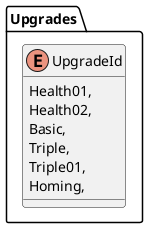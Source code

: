 @startuml
namespace Upgrades{
enum UpgradeId {
    Health01,
    Health02,
    Basic,
    Triple,
    Triple01,
    Homing,
}
}
@enduml
